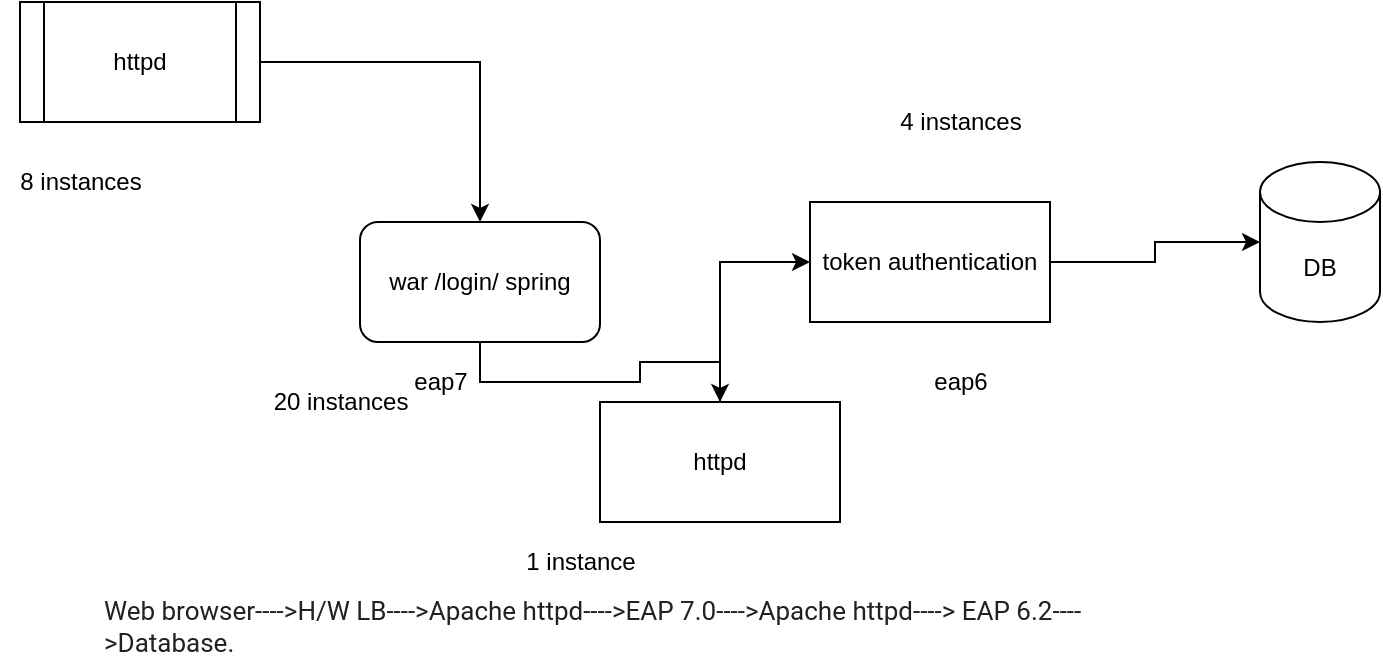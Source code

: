 <mxfile version="13.10.9" type="github">
  <diagram id="U501uUcLGlyV4VTA4AZC" name="Page-1">
    <mxGraphModel dx="782" dy="469" grid="1" gridSize="10" guides="1" tooltips="1" connect="1" arrows="1" fold="1" page="1" pageScale="1" pageWidth="850" pageHeight="1100" math="0" shadow="0">
      <root>
        <mxCell id="0" />
        <mxCell id="1" parent="0" />
        <mxCell id="I_MRffsFCMQwKkliBDWi-13" style="edgeStyle=orthogonalEdgeStyle;rounded=0;orthogonalLoop=1;jettySize=auto;html=1;" edge="1" parent="1" source="I_MRffsFCMQwKkliBDWi-1" target="I_MRffsFCMQwKkliBDWi-12">
          <mxGeometry relative="1" as="geometry" />
        </mxCell>
        <mxCell id="I_MRffsFCMQwKkliBDWi-1" value="token authentication" style="rounded=0;whiteSpace=wrap;html=1;" vertex="1" parent="1">
          <mxGeometry x="425" y="150" width="120" height="60" as="geometry" />
        </mxCell>
        <mxCell id="I_MRffsFCMQwKkliBDWi-4" style="edgeStyle=orthogonalEdgeStyle;rounded=0;orthogonalLoop=1;jettySize=auto;html=1;" edge="1" parent="1" source="I_MRffsFCMQwKkliBDWi-2" target="I_MRffsFCMQwKkliBDWi-9">
          <mxGeometry relative="1" as="geometry" />
        </mxCell>
        <mxCell id="I_MRffsFCMQwKkliBDWi-2" value="war /login/ spring" style="rounded=1;whiteSpace=wrap;html=1;" vertex="1" parent="1">
          <mxGeometry x="200" y="160" width="120" height="60" as="geometry" />
        </mxCell>
        <mxCell id="I_MRffsFCMQwKkliBDWi-7" style="edgeStyle=orthogonalEdgeStyle;rounded=0;orthogonalLoop=1;jettySize=auto;html=1;" edge="1" parent="1" source="I_MRffsFCMQwKkliBDWi-3" target="I_MRffsFCMQwKkliBDWi-2">
          <mxGeometry relative="1" as="geometry" />
        </mxCell>
        <mxCell id="I_MRffsFCMQwKkliBDWi-3" value="httpd" style="shape=process;whiteSpace=wrap;html=1;backgroundOutline=1;" vertex="1" parent="1">
          <mxGeometry x="30" y="50" width="120" height="60" as="geometry" />
        </mxCell>
        <mxCell id="I_MRffsFCMQwKkliBDWi-5" value="eap7" style="text;html=1;align=center;verticalAlign=middle;resizable=0;points=[];autosize=1;" vertex="1" parent="1">
          <mxGeometry x="220" y="230" width="40" height="20" as="geometry" />
        </mxCell>
        <mxCell id="I_MRffsFCMQwKkliBDWi-6" value="eap6" style="text;html=1;align=center;verticalAlign=middle;resizable=0;points=[];autosize=1;" vertex="1" parent="1">
          <mxGeometry x="480" y="230" width="40" height="20" as="geometry" />
        </mxCell>
        <mxCell id="I_MRffsFCMQwKkliBDWi-8" value="&lt;span style=&quot;color: rgb(32, 33, 36); font-family: roboto, arial, sans-serif; font-size: 13px; font-style: normal; font-weight: 400; letter-spacing: normal; text-align: left; text-indent: 0px; text-transform: none; word-spacing: 0px; background-color: rgb(255, 255, 255); display: inline; float: none;&quot;&gt;Web browser----&amp;gt;H/W LB----&amp;gt;Apache httpd----&amp;gt;EAP 7.0----&amp;gt;Apache httpd----&amp;gt; EAP 6.2----&amp;gt;Database.&lt;/span&gt;" style="text;whiteSpace=wrap;html=1;" vertex="1" parent="1">
          <mxGeometry x="70" y="340" width="550" height="40" as="geometry" />
        </mxCell>
        <mxCell id="I_MRffsFCMQwKkliBDWi-11" style="edgeStyle=orthogonalEdgeStyle;rounded=0;orthogonalLoop=1;jettySize=auto;html=1;entryX=0;entryY=0.5;entryDx=0;entryDy=0;" edge="1" parent="1" source="I_MRffsFCMQwKkliBDWi-9" target="I_MRffsFCMQwKkliBDWi-1">
          <mxGeometry relative="1" as="geometry" />
        </mxCell>
        <mxCell id="I_MRffsFCMQwKkliBDWi-9" value="httpd" style="rounded=0;whiteSpace=wrap;html=1;" vertex="1" parent="1">
          <mxGeometry x="320" y="250" width="120" height="60" as="geometry" />
        </mxCell>
        <mxCell id="I_MRffsFCMQwKkliBDWi-10" value="8 instances" style="text;html=1;align=center;verticalAlign=middle;resizable=0;points=[];autosize=1;" vertex="1" parent="1">
          <mxGeometry x="20" y="130" width="80" height="20" as="geometry" />
        </mxCell>
        <mxCell id="I_MRffsFCMQwKkliBDWi-12" value="DB" style="shape=cylinder3;whiteSpace=wrap;html=1;boundedLbl=1;backgroundOutline=1;size=15;" vertex="1" parent="1">
          <mxGeometry x="650" y="130" width="60" height="80" as="geometry" />
        </mxCell>
        <mxCell id="I_MRffsFCMQwKkliBDWi-15" value="20 instances" style="text;html=1;align=center;verticalAlign=middle;resizable=0;points=[];autosize=1;" vertex="1" parent="1">
          <mxGeometry x="150" y="240" width="80" height="20" as="geometry" />
        </mxCell>
        <mxCell id="I_MRffsFCMQwKkliBDWi-16" value="1 instance" style="text;html=1;align=center;verticalAlign=middle;resizable=0;points=[];autosize=1;" vertex="1" parent="1">
          <mxGeometry x="275" y="320" width="70" height="20" as="geometry" />
        </mxCell>
        <mxCell id="I_MRffsFCMQwKkliBDWi-17" value="4 instances" style="text;html=1;align=center;verticalAlign=middle;resizable=0;points=[];autosize=1;" vertex="1" parent="1">
          <mxGeometry x="460" y="100" width="80" height="20" as="geometry" />
        </mxCell>
      </root>
    </mxGraphModel>
  </diagram>
</mxfile>
